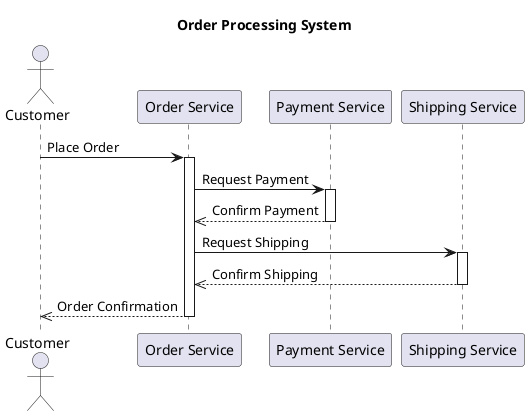@startuml Sequence Diagram

title Order Processing System

actor Customer
participant "Order Service" as Order
participant "Payment Service" as Payment
participant "Shipping Service" as Shipping

Customer -> Order : Place Order
activate Order

Order -> Payment : Request Payment
activate Payment
Payment -->> Order : Confirm Payment
deactivate Payment

Order -> Shipping : Request Shipping
activate Shipping
Shipping -->> Order :Confirm Shipping
deactivate Shipping

Order -->> Customer : Order Confirmation
deactivate Order

@endyaml
